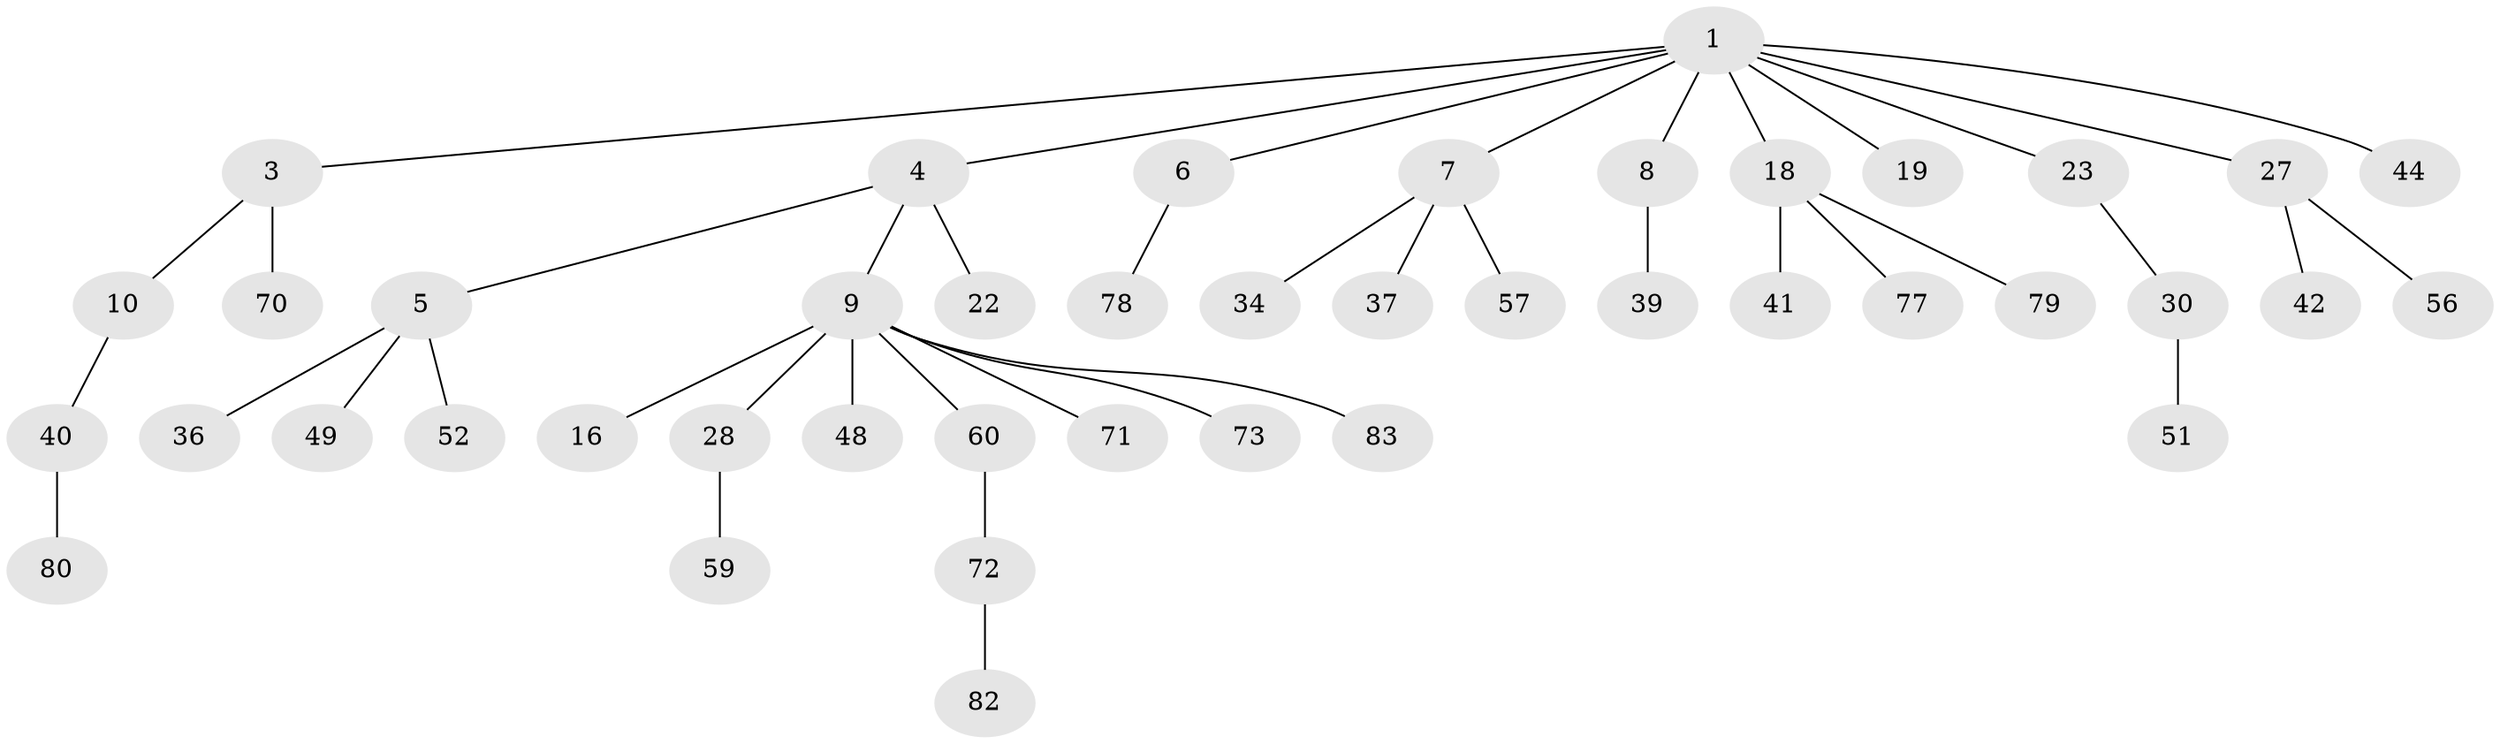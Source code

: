 // original degree distribution, {6: 0.034482758620689655, 4: 0.12643678160919541, 2: 0.21839080459770116, 3: 0.10344827586206896, 1: 0.5172413793103449}
// Generated by graph-tools (version 1.1) at 2025/15/03/09/25 04:15:27]
// undirected, 43 vertices, 42 edges
graph export_dot {
graph [start="1"]
  node [color=gray90,style=filled];
  1 [super="+2"];
  3 [super="+13"];
  4;
  5 [super="+33+38"];
  6;
  7 [super="+12+35+43"];
  8 [super="+15"];
  9 [super="+25+50+11"];
  10 [super="+31"];
  16;
  18 [super="+21+55+58"];
  19 [super="+66+64+46"];
  22;
  23 [super="+29"];
  27 [super="+69"];
  28;
  30;
  34;
  36;
  37;
  39 [super="+76+74"];
  40 [super="+63"];
  41;
  42 [super="+68"];
  44;
  48 [super="+54"];
  49;
  51;
  52 [super="+53"];
  56 [super="+75"];
  57;
  59 [super="+81"];
  60 [super="+86+87+61"];
  70;
  71;
  72;
  73;
  77;
  78;
  79;
  80;
  82;
  83;
  1 -- 6;
  1 -- 7;
  1 -- 18;
  1 -- 19;
  1 -- 23;
  1 -- 3;
  1 -- 4;
  1 -- 8;
  1 -- 27;
  1 -- 44;
  3 -- 10;
  3 -- 70;
  4 -- 5;
  4 -- 9;
  4 -- 22;
  5 -- 52;
  5 -- 49;
  5 -- 36;
  6 -- 78;
  7 -- 57;
  7 -- 34;
  7 -- 37;
  8 -- 39;
  9 -- 83;
  9 -- 60;
  9 -- 73;
  9 -- 16;
  9 -- 48;
  9 -- 71;
  9 -- 28;
  10 -- 40;
  18 -- 41;
  18 -- 77;
  18 -- 79;
  23 -- 30;
  27 -- 42;
  27 -- 56;
  28 -- 59;
  30 -- 51;
  40 -- 80;
  60 -- 72;
  72 -- 82;
}
